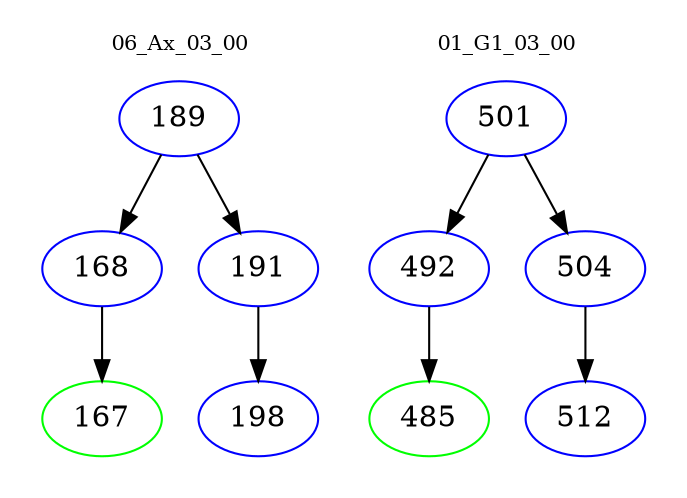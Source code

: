 digraph{
subgraph cluster_0 {
color = white
label = "06_Ax_03_00";
fontsize=10;
T0_189 [label="189", color="blue"]
T0_189 -> T0_168 [color="black"]
T0_168 [label="168", color="blue"]
T0_168 -> T0_167 [color="black"]
T0_167 [label="167", color="green"]
T0_189 -> T0_191 [color="black"]
T0_191 [label="191", color="blue"]
T0_191 -> T0_198 [color="black"]
T0_198 [label="198", color="blue"]
}
subgraph cluster_1 {
color = white
label = "01_G1_03_00";
fontsize=10;
T1_501 [label="501", color="blue"]
T1_501 -> T1_492 [color="black"]
T1_492 [label="492", color="blue"]
T1_492 -> T1_485 [color="black"]
T1_485 [label="485", color="green"]
T1_501 -> T1_504 [color="black"]
T1_504 [label="504", color="blue"]
T1_504 -> T1_512 [color="black"]
T1_512 [label="512", color="blue"]
}
}
